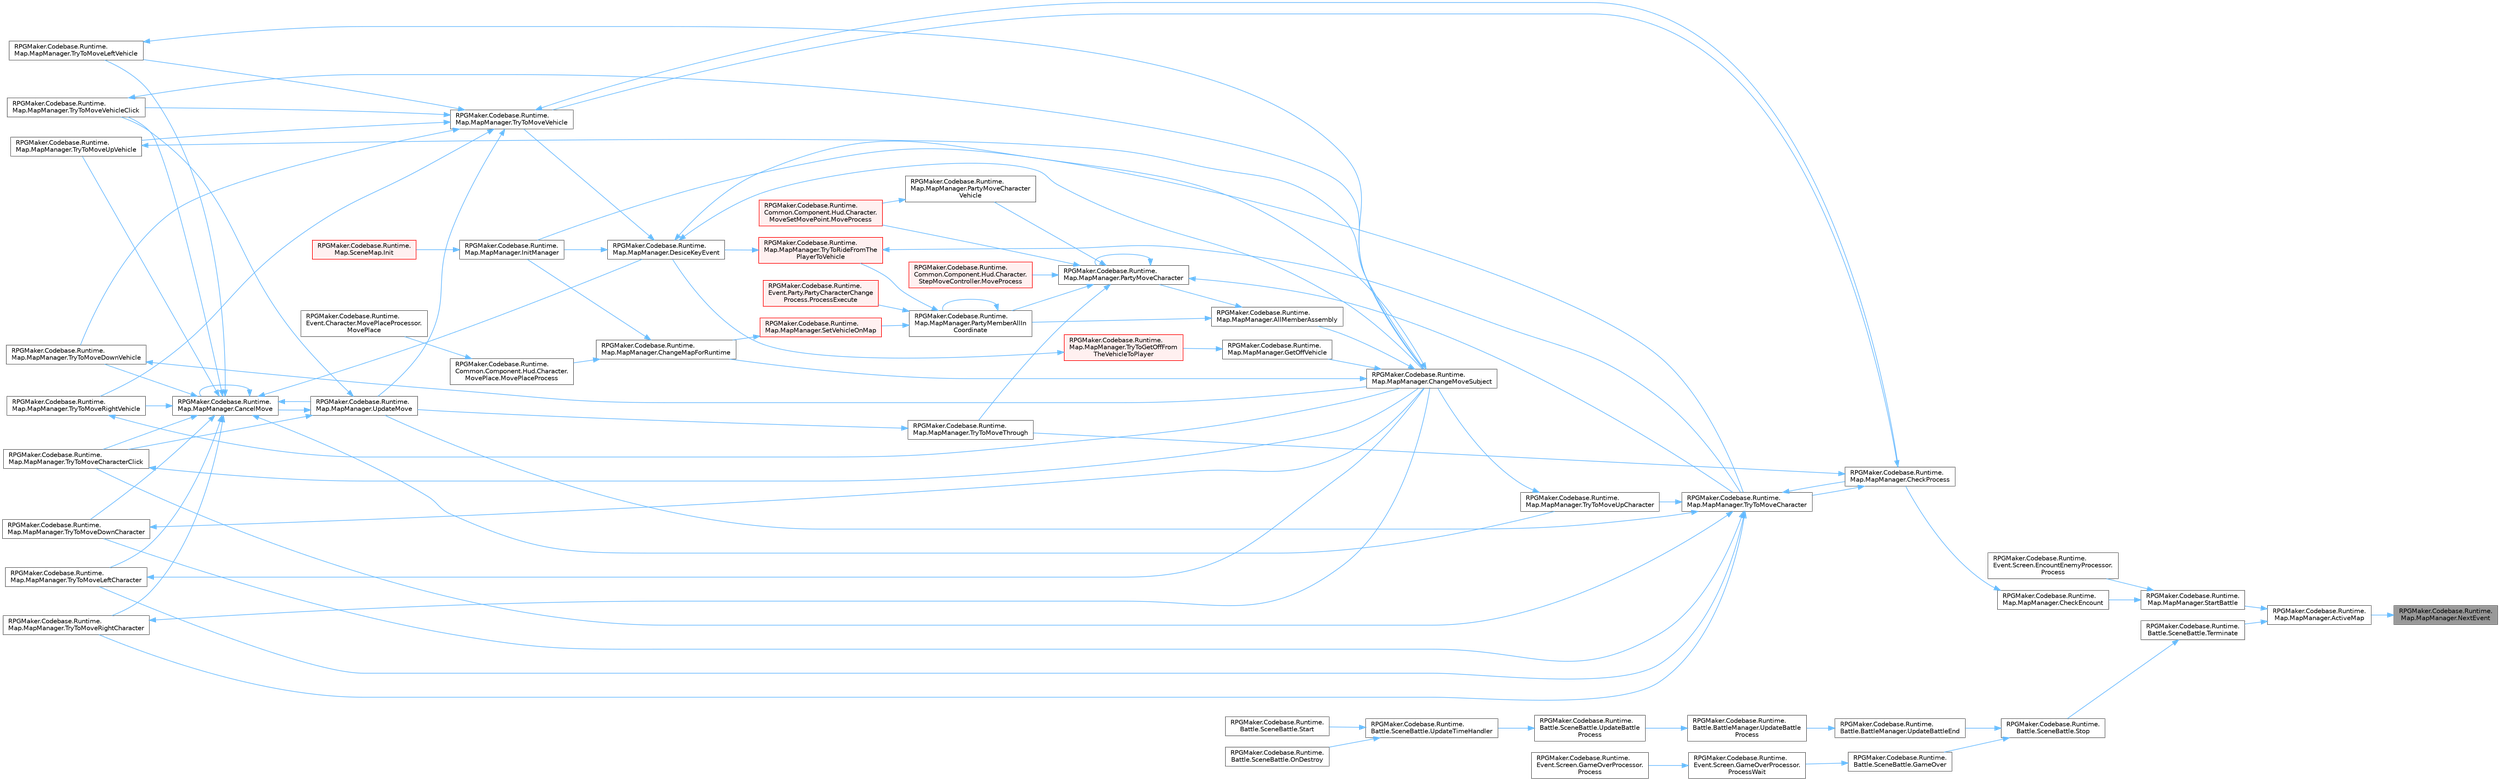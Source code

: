 digraph "RPGMaker.Codebase.Runtime.Map.MapManager.NextEvent"
{
 // LATEX_PDF_SIZE
  bgcolor="transparent";
  edge [fontname=Helvetica,fontsize=10,labelfontname=Helvetica,labelfontsize=10];
  node [fontname=Helvetica,fontsize=10,shape=box,height=0.2,width=0.4];
  rankdir="RL";
  Node1 [id="Node000001",label="RPGMaker.Codebase.Runtime.\lMap.MapManager.NextEvent",height=0.2,width=0.4,color="gray40", fillcolor="grey60", style="filled", fontcolor="black",tooltip=" "];
  Node1 -> Node2 [id="edge1_Node000001_Node000002",dir="back",color="steelblue1",style="solid",tooltip=" "];
  Node2 [id="Node000002",label="RPGMaker.Codebase.Runtime.\lMap.MapManager.ActiveMap",height=0.2,width=0.4,color="grey40", fillcolor="white", style="filled",URL="$d5/d0f/class_r_p_g_maker_1_1_codebase_1_1_runtime_1_1_map_1_1_map_manager.html#abba89095b41defaca884c77eb2b85fa7",tooltip=" "];
  Node2 -> Node3 [id="edge2_Node000002_Node000003",dir="back",color="steelblue1",style="solid",tooltip=" "];
  Node3 [id="Node000003",label="RPGMaker.Codebase.Runtime.\lMap.MapManager.StartBattle",height=0.2,width=0.4,color="grey40", fillcolor="white", style="filled",URL="$d5/d0f/class_r_p_g_maker_1_1_codebase_1_1_runtime_1_1_map_1_1_map_manager.html#a2abe6a815918a5f31af8e1031b4ce039",tooltip=" "];
  Node3 -> Node4 [id="edge3_Node000003_Node000004",dir="back",color="steelblue1",style="solid",tooltip=" "];
  Node4 [id="Node000004",label="RPGMaker.Codebase.Runtime.\lMap.MapManager.CheckEncount",height=0.2,width=0.4,color="grey40", fillcolor="white", style="filled",URL="$d5/d0f/class_r_p_g_maker_1_1_codebase_1_1_runtime_1_1_map_1_1_map_manager.html#ade4dde4a1fa8535ef5adbeb52c1b3a3d",tooltip=" "];
  Node4 -> Node5 [id="edge4_Node000004_Node000005",dir="back",color="steelblue1",style="solid",tooltip=" "];
  Node5 [id="Node000005",label="RPGMaker.Codebase.Runtime.\lMap.MapManager.CheckProcess",height=0.2,width=0.4,color="grey40", fillcolor="white", style="filled",URL="$d5/d0f/class_r_p_g_maker_1_1_codebase_1_1_runtime_1_1_map_1_1_map_manager.html#af61111401b6e289e7cd71c37c80bff5d",tooltip="移動後の各判定処理"];
  Node5 -> Node6 [id="edge5_Node000005_Node000006",dir="back",color="steelblue1",style="solid",tooltip=" "];
  Node6 [id="Node000006",label="RPGMaker.Codebase.Runtime.\lMap.MapManager.TryToMoveCharacter",height=0.2,width=0.4,color="grey40", fillcolor="white", style="filled",URL="$d5/d0f/class_r_p_g_maker_1_1_codebase_1_1_runtime_1_1_map_1_1_map_manager.html#a1c50ac1ba190459e6f190cdbfe263778",tooltip="キャラクターの移動を試行する （対象位置が進入不可の場合は向きだけ変える）"];
  Node6 -> Node5 [id="edge6_Node000006_Node000005",dir="back",color="steelblue1",style="solid",tooltip=" "];
  Node6 -> Node7 [id="edge7_Node000006_Node000007",dir="back",color="steelblue1",style="solid",tooltip=" "];
  Node7 [id="Node000007",label="RPGMaker.Codebase.Runtime.\lMap.MapManager.TryToMoveCharacterClick",height=0.2,width=0.4,color="grey40", fillcolor="white", style="filled",URL="$d5/d0f/class_r_p_g_maker_1_1_codebase_1_1_runtime_1_1_map_1_1_map_manager.html#a3a7ad6e6d848e31770443541b2113049",tooltip="キャラクターの移動を試行する （対象位置が進入不可の場合は向きだけ変える）"];
  Node7 -> Node8 [id="edge8_Node000007_Node000008",dir="back",color="steelblue1",style="solid",tooltip=" "];
  Node8 [id="Node000008",label="RPGMaker.Codebase.Runtime.\lMap.MapManager.ChangeMoveSubject",height=0.2,width=0.4,color="grey40", fillcolor="white", style="filled",URL="$d5/d0f/class_r_p_g_maker_1_1_codebase_1_1_runtime_1_1_map_1_1_map_manager.html#a5d00d2c525cee192d90fc53bbc0c8682",tooltip=" "];
  Node8 -> Node9 [id="edge9_Node000008_Node000009",dir="back",color="steelblue1",style="solid",tooltip=" "];
  Node9 [id="Node000009",label="RPGMaker.Codebase.Runtime.\lMap.MapManager.AllMemberAssembly",height=0.2,width=0.4,color="grey40", fillcolor="white", style="filled",URL="$d5/d0f/class_r_p_g_maker_1_1_codebase_1_1_runtime_1_1_map_1_1_map_manager.html#a8c6faf084ea80880467ab13a448e9bed",tooltip="全員集したにで操作切り替え"];
  Node9 -> Node10 [id="edge10_Node000009_Node000010",dir="back",color="steelblue1",style="solid",tooltip=" "];
  Node10 [id="Node000010",label="RPGMaker.Codebase.Runtime.\lMap.MapManager.PartyMemberAllIn\lCoordinate",height=0.2,width=0.4,color="grey40", fillcolor="white", style="filled",URL="$d5/d0f/class_r_p_g_maker_1_1_codebase_1_1_runtime_1_1_map_1_1_map_manager.html#adc8a96ff2875947b6e7a4a6aa6c7f1a1",tooltip=" "];
  Node10 -> Node10 [id="edge11_Node000010_Node000010",dir="back",color="steelblue1",style="solid",tooltip=" "];
  Node10 -> Node11 [id="edge12_Node000010_Node000011",dir="back",color="steelblue1",style="solid",tooltip=" "];
  Node11 [id="Node000011",label="RPGMaker.Codebase.Runtime.\lEvent.Party.PartyCharacterChange\lProcess.ProcessExecute",height=0.2,width=0.4,color="red", fillcolor="#FFF0F0", style="filled",URL="$dc/dee/class_r_p_g_maker_1_1_codebase_1_1_runtime_1_1_event_1_1_party_1_1_party_character_change_process.html#a36241cd62b9cb79bf4330645b34576e5",tooltip="😁 処理内容"];
  Node10 -> Node13 [id="edge13_Node000010_Node000013",dir="back",color="steelblue1",style="solid",tooltip=" "];
  Node13 [id="Node000013",label="RPGMaker.Codebase.Runtime.\lMap.MapManager.SetVehicleOnMap",height=0.2,width=0.4,color="red", fillcolor="#FFF0F0", style="filled",URL="$d5/d0f/class_r_p_g_maker_1_1_codebase_1_1_runtime_1_1_map_1_1_map_manager.html#a37e412a35b210f1313f567ba8ade8b96",tooltip=" "];
  Node13 -> Node14 [id="edge14_Node000013_Node000014",dir="back",color="steelblue1",style="solid",tooltip=" "];
  Node14 [id="Node000014",label="RPGMaker.Codebase.Runtime.\lMap.MapManager.ChangeMapForRuntime",height=0.2,width=0.4,color="grey40", fillcolor="white", style="filled",URL="$d5/d0f/class_r_p_g_maker_1_1_codebase_1_1_runtime_1_1_map_1_1_map_manager.html#a164b0a6efee413b3cff10ea519ab8029",tooltip="マップを表示する"];
  Node14 -> Node15 [id="edge15_Node000014_Node000015",dir="back",color="steelblue1",style="solid",tooltip=" "];
  Node15 [id="Node000015",label="RPGMaker.Codebase.Runtime.\lMap.MapManager.InitManager",height=0.2,width=0.4,color="grey40", fillcolor="white", style="filled",URL="$d5/d0f/class_r_p_g_maker_1_1_codebase_1_1_runtime_1_1_map_1_1_map_manager.html#ae14061e8d125d7fe532437b6ba183131",tooltip="マップ初期化"];
  Node15 -> Node16 [id="edge16_Node000015_Node000016",dir="back",color="steelblue1",style="solid",tooltip=" "];
  Node16 [id="Node000016",label="RPGMaker.Codebase.Runtime.\lMap.SceneMap.Init",height=0.2,width=0.4,color="red", fillcolor="#FFF0F0", style="filled",URL="$db/d02/class_r_p_g_maker_1_1_codebase_1_1_runtime_1_1_map_1_1_scene_map.html#a0f6d0adae41e09e94a55d3c0af0c87dc",tooltip=" "];
  Node14 -> Node18 [id="edge17_Node000014_Node000018",dir="back",color="steelblue1",style="solid",tooltip=" "];
  Node18 [id="Node000018",label="RPGMaker.Codebase.Runtime.\lCommon.Component.Hud.Character.\lMovePlace.MovePlaceProcess",height=0.2,width=0.4,color="grey40", fillcolor="white", style="filled",URL="$df/d12/class_r_p_g_maker_1_1_codebase_1_1_runtime_1_1_common_1_1_component_1_1_hud_1_1_character_1_1_move_place.html#a937507f8d3c881ce82d1d1eb38321bbf",tooltip="😁 場所処理移動"];
  Node18 -> Node19 [id="edge18_Node000018_Node000019",dir="back",color="steelblue1",style="solid",tooltip=" "];
  Node19 [id="Node000019",label="RPGMaker.Codebase.Runtime.\lEvent.Character.MovePlaceProcessor.\lMovePlace",height=0.2,width=0.4,color="grey40", fillcolor="white", style="filled",URL="$da/d06/class_r_p_g_maker_1_1_codebase_1_1_runtime_1_1_event_1_1_character_1_1_move_place_processor.html#acd1dee6b4f36de52d8a8b775d612e502",tooltip="😁"];
  Node10 -> Node22 [id="edge19_Node000010_Node000022",dir="back",color="steelblue1",style="solid",tooltip=" "];
  Node22 [id="Node000022",label="RPGMaker.Codebase.Runtime.\lMap.MapManager.TryToRideFromThe\lPlayerToVehicle",height=0.2,width=0.4,color="red", fillcolor="#FFF0F0", style="filled",URL="$d5/d0f/class_r_p_g_maker_1_1_codebase_1_1_runtime_1_1_map_1_1_map_manager.html#af833ea891460fe653ce5b7900b86e151",tooltip="乗り物に乗る"];
  Node22 -> Node23 [id="edge20_Node000022_Node000023",dir="back",color="steelblue1",style="solid",tooltip=" "];
  Node23 [id="Node000023",label="RPGMaker.Codebase.Runtime.\lMap.MapManager.DesiceKeyEvent",height=0.2,width=0.4,color="grey40", fillcolor="white", style="filled",URL="$d5/d0f/class_r_p_g_maker_1_1_codebase_1_1_runtime_1_1_map_1_1_map_manager.html#a2655da596d391627e8c2f71e6e490b62",tooltip="目の前にイベントがあり、その発動契機がTalkであればイベントを開始する"];
  Node23 -> Node8 [id="edge21_Node000023_Node000008",dir="back",color="steelblue1",style="solid",tooltip=" "];
  Node23 -> Node15 [id="edge22_Node000023_Node000015",dir="back",color="steelblue1",style="solid",tooltip=" "];
  Node23 -> Node6 [id="edge23_Node000023_Node000006",dir="back",color="steelblue1",style="solid",tooltip=" "];
  Node23 -> Node24 [id="edge24_Node000023_Node000024",dir="back",color="steelblue1",style="solid",tooltip=" "];
  Node24 [id="Node000024",label="RPGMaker.Codebase.Runtime.\lMap.MapManager.TryToMoveVehicle",height=0.2,width=0.4,color="grey40", fillcolor="white", style="filled",URL="$d5/d0f/class_r_p_g_maker_1_1_codebase_1_1_runtime_1_1_map_1_1_map_manager.html#af0e1fa61778d47dccbe907bcb8ebeb4c",tooltip="乗り物の移動を試行する （対象位置が進入不可の場合は向きだけ変える）"];
  Node24 -> Node5 [id="edge25_Node000024_Node000005",dir="back",color="steelblue1",style="solid",tooltip=" "];
  Node24 -> Node25 [id="edge26_Node000024_Node000025",dir="back",color="steelblue1",style="solid",tooltip=" "];
  Node25 [id="Node000025",label="RPGMaker.Codebase.Runtime.\lMap.MapManager.TryToMoveDownVehicle",height=0.2,width=0.4,color="grey40", fillcolor="white", style="filled",URL="$d5/d0f/class_r_p_g_maker_1_1_codebase_1_1_runtime_1_1_map_1_1_map_manager.html#a476c0a4fd7efbcd64fb342d4988ba6f7",tooltip=" "];
  Node25 -> Node8 [id="edge27_Node000025_Node000008",dir="back",color="steelblue1",style="solid",tooltip=" "];
  Node24 -> Node26 [id="edge28_Node000024_Node000026",dir="back",color="steelblue1",style="solid",tooltip=" "];
  Node26 [id="Node000026",label="RPGMaker.Codebase.Runtime.\lMap.MapManager.TryToMoveLeftVehicle",height=0.2,width=0.4,color="grey40", fillcolor="white", style="filled",URL="$d5/d0f/class_r_p_g_maker_1_1_codebase_1_1_runtime_1_1_map_1_1_map_manager.html#a8efa0bcf03ce7e5b2b1746ccc3ee13c0",tooltip="Actionへの代入時に内容が確認しやすいように、各向き分メソッドを用意。"];
  Node26 -> Node8 [id="edge29_Node000026_Node000008",dir="back",color="steelblue1",style="solid",tooltip=" "];
  Node24 -> Node27 [id="edge30_Node000024_Node000027",dir="back",color="steelblue1",style="solid",tooltip=" "];
  Node27 [id="Node000027",label="RPGMaker.Codebase.Runtime.\lMap.MapManager.TryToMoveRightVehicle",height=0.2,width=0.4,color="grey40", fillcolor="white", style="filled",URL="$d5/d0f/class_r_p_g_maker_1_1_codebase_1_1_runtime_1_1_map_1_1_map_manager.html#a3ec5763f85b5b41539237530c5806901",tooltip=" "];
  Node27 -> Node8 [id="edge31_Node000027_Node000008",dir="back",color="steelblue1",style="solid",tooltip=" "];
  Node24 -> Node28 [id="edge32_Node000024_Node000028",dir="back",color="steelblue1",style="solid",tooltip=" "];
  Node28 [id="Node000028",label="RPGMaker.Codebase.Runtime.\lMap.MapManager.TryToMoveUpVehicle",height=0.2,width=0.4,color="grey40", fillcolor="white", style="filled",URL="$d5/d0f/class_r_p_g_maker_1_1_codebase_1_1_runtime_1_1_map_1_1_map_manager.html#ac56d14e743bf2942bb37db5c5954063e",tooltip=" "];
  Node28 -> Node8 [id="edge33_Node000028_Node000008",dir="back",color="steelblue1",style="solid",tooltip=" "];
  Node24 -> Node29 [id="edge34_Node000024_Node000029",dir="back",color="steelblue1",style="solid",tooltip=" "];
  Node29 [id="Node000029",label="RPGMaker.Codebase.Runtime.\lMap.MapManager.TryToMoveVehicleClick",height=0.2,width=0.4,color="grey40", fillcolor="white", style="filled",URL="$d5/d0f/class_r_p_g_maker_1_1_codebase_1_1_runtime_1_1_map_1_1_map_manager.html#a6ee6f9efcc536de03d0f38f5d3de8e9e",tooltip="キャラクターの移動を試行する （対象位置が進入不可の場合は向きだけ変える）"];
  Node29 -> Node8 [id="edge35_Node000029_Node000008",dir="back",color="steelblue1",style="solid",tooltip=" "];
  Node24 -> Node30 [id="edge36_Node000024_Node000030",dir="back",color="steelblue1",style="solid",tooltip=" "];
  Node30 [id="Node000030",label="RPGMaker.Codebase.Runtime.\lMap.MapManager.UpdateMove",height=0.2,width=0.4,color="grey40", fillcolor="white", style="filled",URL="$d5/d0f/class_r_p_g_maker_1_1_codebase_1_1_runtime_1_1_map_1_1_map_manager.html#a8d383409968f24c28e9393d632d207c2",tooltip=" "];
  Node30 -> Node31 [id="edge37_Node000030_Node000031",dir="back",color="steelblue1",style="solid",tooltip=" "];
  Node31 [id="Node000031",label="RPGMaker.Codebase.Runtime.\lMap.MapManager.CancelMove",height=0.2,width=0.4,color="grey40", fillcolor="white", style="filled",URL="$d5/d0f/class_r_p_g_maker_1_1_codebase_1_1_runtime_1_1_map_1_1_map_manager.html#aec356ba03028b9e11ece2ceb38d7f3cf",tooltip=" "];
  Node31 -> Node31 [id="edge38_Node000031_Node000031",dir="back",color="steelblue1",style="solid",tooltip=" "];
  Node31 -> Node23 [id="edge39_Node000031_Node000023",dir="back",color="steelblue1",style="solid",tooltip=" "];
  Node31 -> Node7 [id="edge40_Node000031_Node000007",dir="back",color="steelblue1",style="solid",tooltip=" "];
  Node31 -> Node32 [id="edge41_Node000031_Node000032",dir="back",color="steelblue1",style="solid",tooltip=" "];
  Node32 [id="Node000032",label="RPGMaker.Codebase.Runtime.\lMap.MapManager.TryToMoveDownCharacter",height=0.2,width=0.4,color="grey40", fillcolor="white", style="filled",URL="$d5/d0f/class_r_p_g_maker_1_1_codebase_1_1_runtime_1_1_map_1_1_map_manager.html#ab602fb3908c965ecbdfa140fa64e3de4",tooltip=" "];
  Node32 -> Node8 [id="edge42_Node000032_Node000008",dir="back",color="steelblue1",style="solid",tooltip=" "];
  Node31 -> Node25 [id="edge43_Node000031_Node000025",dir="back",color="steelblue1",style="solid",tooltip=" "];
  Node31 -> Node33 [id="edge44_Node000031_Node000033",dir="back",color="steelblue1",style="solid",tooltip=" "];
  Node33 [id="Node000033",label="RPGMaker.Codebase.Runtime.\lMap.MapManager.TryToMoveLeftCharacter",height=0.2,width=0.4,color="grey40", fillcolor="white", style="filled",URL="$d5/d0f/class_r_p_g_maker_1_1_codebase_1_1_runtime_1_1_map_1_1_map_manager.html#a1d7da40eb2e0a29eda0e228f434a77ec",tooltip="Actionへの代入時に内容が確認しやすいように、各向き分メソッドを用意。"];
  Node33 -> Node8 [id="edge45_Node000033_Node000008",dir="back",color="steelblue1",style="solid",tooltip=" "];
  Node31 -> Node26 [id="edge46_Node000031_Node000026",dir="back",color="steelblue1",style="solid",tooltip=" "];
  Node31 -> Node34 [id="edge47_Node000031_Node000034",dir="back",color="steelblue1",style="solid",tooltip=" "];
  Node34 [id="Node000034",label="RPGMaker.Codebase.Runtime.\lMap.MapManager.TryToMoveRightCharacter",height=0.2,width=0.4,color="grey40", fillcolor="white", style="filled",URL="$d5/d0f/class_r_p_g_maker_1_1_codebase_1_1_runtime_1_1_map_1_1_map_manager.html#a4de669f540fb731c58fe2aaf3218c235",tooltip=" "];
  Node34 -> Node8 [id="edge48_Node000034_Node000008",dir="back",color="steelblue1",style="solid",tooltip=" "];
  Node31 -> Node27 [id="edge49_Node000031_Node000027",dir="back",color="steelblue1",style="solid",tooltip=" "];
  Node31 -> Node35 [id="edge50_Node000031_Node000035",dir="back",color="steelblue1",style="solid",tooltip=" "];
  Node35 [id="Node000035",label="RPGMaker.Codebase.Runtime.\lMap.MapManager.TryToMoveUpCharacter",height=0.2,width=0.4,color="grey40", fillcolor="white", style="filled",URL="$d5/d0f/class_r_p_g_maker_1_1_codebase_1_1_runtime_1_1_map_1_1_map_manager.html#ac3d79e5a98a34a7f08f34402600f7a57",tooltip=" "];
  Node35 -> Node8 [id="edge51_Node000035_Node000008",dir="back",color="steelblue1",style="solid",tooltip=" "];
  Node31 -> Node28 [id="edge52_Node000031_Node000028",dir="back",color="steelblue1",style="solid",tooltip=" "];
  Node31 -> Node29 [id="edge53_Node000031_Node000029",dir="back",color="steelblue1",style="solid",tooltip=" "];
  Node31 -> Node30 [id="edge54_Node000031_Node000030",dir="back",color="steelblue1",style="solid",tooltip=" "];
  Node30 -> Node7 [id="edge55_Node000030_Node000007",dir="back",color="steelblue1",style="solid",tooltip=" "];
  Node30 -> Node29 [id="edge56_Node000030_Node000029",dir="back",color="steelblue1",style="solid",tooltip=" "];
  Node22 -> Node6 [id="edge57_Node000022_Node000006",dir="back",color="steelblue1",style="solid",tooltip=" "];
  Node9 -> Node38 [id="edge58_Node000009_Node000038",dir="back",color="steelblue1",style="solid",tooltip=" "];
  Node38 [id="Node000038",label="RPGMaker.Codebase.Runtime.\lMap.MapManager.PartyMoveCharacter",height=0.2,width=0.4,color="grey40", fillcolor="white", style="filled",URL="$d5/d0f/class_r_p_g_maker_1_1_codebase_1_1_runtime_1_1_map_1_1_map_manager.html#a62362677c5fd951f473d6f35cbd01721",tooltip="パーティメンバーの移動"];
  Node38 -> Node39 [id="edge59_Node000038_Node000039",dir="back",color="steelblue1",style="solid",tooltip=" "];
  Node39 [id="Node000039",label="RPGMaker.Codebase.Runtime.\lCommon.Component.Hud.Character.\lMoveSetMovePoint.MoveProcess",height=0.2,width=0.4,color="red", fillcolor="#FFF0F0", style="filled",URL="$d9/dcc/class_r_p_g_maker_1_1_codebase_1_1_runtime_1_1_common_1_1_component_1_1_hud_1_1_character_1_1_move_set_move_point.html#a185f808a65cadb15dd740c3e90ee7304",tooltip="😁 処理移動"];
  Node38 -> Node62 [id="edge60_Node000038_Node000062",dir="back",color="steelblue1",style="solid",tooltip=" "];
  Node62 [id="Node000062",label="RPGMaker.Codebase.Runtime.\lCommon.Component.Hud.Character.\lStepMoveController.MoveProcess",height=0.2,width=0.4,color="red", fillcolor="#FFF0F0", style="filled",URL="$d0/d39/class_r_p_g_maker_1_1_codebase_1_1_runtime_1_1_common_1_1_component_1_1_hud_1_1_character_1_1_step_move_controller.html#afab55bda8585197faa55733ee8d181b6",tooltip="😁 処理移動"];
  Node38 -> Node10 [id="edge61_Node000038_Node000010",dir="back",color="steelblue1",style="solid",tooltip=" "];
  Node38 -> Node38 [id="edge62_Node000038_Node000038",dir="back",color="steelblue1",style="solid",tooltip=" "];
  Node38 -> Node66 [id="edge63_Node000038_Node000066",dir="back",color="steelblue1",style="solid",tooltip=" "];
  Node66 [id="Node000066",label="RPGMaker.Codebase.Runtime.\lMap.MapManager.PartyMoveCharacter\lVehicle",height=0.2,width=0.4,color="grey40", fillcolor="white", style="filled",URL="$d5/d0f/class_r_p_g_maker_1_1_codebase_1_1_runtime_1_1_map_1_1_map_manager.html#a9b5fcf45d85c8e52d14a0c5cef1a88a3",tooltip="パーティメンバーの移動 乗り物搭乗時"];
  Node66 -> Node39 [id="edge64_Node000066_Node000039",dir="back",color="steelblue1",style="solid",tooltip=" "];
  Node38 -> Node6 [id="edge65_Node000038_Node000006",dir="back",color="steelblue1",style="solid",tooltip=" "];
  Node38 -> Node48 [id="edge66_Node000038_Node000048",dir="back",color="steelblue1",style="solid",tooltip=" "];
  Node48 [id="Node000048",label="RPGMaker.Codebase.Runtime.\lMap.MapManager.TryToMoveThrough",height=0.2,width=0.4,color="grey40", fillcolor="white", style="filled",URL="$d5/d0f/class_r_p_g_maker_1_1_codebase_1_1_runtime_1_1_map_1_1_map_manager.html#a568c166cd57f15308dc10ba60706bd26",tooltip=" "];
  Node48 -> Node30 [id="edge67_Node000048_Node000030",dir="back",color="steelblue1",style="solid",tooltip=" "];
  Node8 -> Node14 [id="edge68_Node000008_Node000014",dir="back",color="steelblue1",style="solid",tooltip=" "];
  Node8 -> Node67 [id="edge69_Node000008_Node000067",dir="back",color="steelblue1",style="solid",tooltip=" "];
  Node67 [id="Node000067",label="RPGMaker.Codebase.Runtime.\lMap.MapManager.GetOffVehicle",height=0.2,width=0.4,color="grey40", fillcolor="white", style="filled",URL="$d5/d0f/class_r_p_g_maker_1_1_codebase_1_1_runtime_1_1_map_1_1_map_manager.html#ac3e43dc471cabb3ae7994aa34310b0e5",tooltip="乗り物降りるメソッド 降りれる方向が入ってくる"];
  Node67 -> Node68 [id="edge70_Node000067_Node000068",dir="back",color="steelblue1",style="solid",tooltip=" "];
  Node68 [id="Node000068",label="RPGMaker.Codebase.Runtime.\lMap.MapManager.TryToGetOffFrom\lTheVehicleToPlayer",height=0.2,width=0.4,color="red", fillcolor="#FFF0F0", style="filled",URL="$d5/d0f/class_r_p_g_maker_1_1_codebase_1_1_runtime_1_1_map_1_1_map_manager.html#a3232c5cf05cce0b13dd68035f5ba8604",tooltip="乗り物から降りる"];
  Node68 -> Node23 [id="edge71_Node000068_Node000023",dir="back",color="steelblue1",style="solid",tooltip=" "];
  Node8 -> Node15 [id="edge72_Node000008_Node000015",dir="back",color="steelblue1",style="solid",tooltip=" "];
  Node6 -> Node32 [id="edge73_Node000006_Node000032",dir="back",color="steelblue1",style="solid",tooltip=" "];
  Node6 -> Node33 [id="edge74_Node000006_Node000033",dir="back",color="steelblue1",style="solid",tooltip=" "];
  Node6 -> Node34 [id="edge75_Node000006_Node000034",dir="back",color="steelblue1",style="solid",tooltip=" "];
  Node6 -> Node35 [id="edge76_Node000006_Node000035",dir="back",color="steelblue1",style="solid",tooltip=" "];
  Node6 -> Node30 [id="edge77_Node000006_Node000030",dir="back",color="steelblue1",style="solid",tooltip=" "];
  Node5 -> Node48 [id="edge78_Node000005_Node000048",dir="back",color="steelblue1",style="solid",tooltip=" "];
  Node5 -> Node24 [id="edge79_Node000005_Node000024",dir="back",color="steelblue1",style="solid",tooltip=" "];
  Node3 -> Node69 [id="edge80_Node000003_Node000069",dir="back",color="steelblue1",style="solid",tooltip=" "];
  Node69 [id="Node000069",label="RPGMaker.Codebase.Runtime.\lEvent.Screen.EncountEnemyProcessor.\lProcess",height=0.2,width=0.4,color="grey40", fillcolor="white", style="filled",URL="$da/d81/class_r_p_g_maker_1_1_codebase_1_1_runtime_1_1_event_1_1_screen_1_1_encount_enemy_processor.html#a4fe526998868f3f73d7758da52cbc7d6",tooltip="😁 処理"];
  Node2 -> Node70 [id="edge81_Node000002_Node000070",dir="back",color="steelblue1",style="solid",tooltip=" "];
  Node70 [id="Node000070",label="RPGMaker.Codebase.Runtime.\lBattle.SceneBattle.Terminate",height=0.2,width=0.4,color="grey40", fillcolor="white", style="filled",URL="$dd/d83/class_r_p_g_maker_1_1_codebase_1_1_runtime_1_1_battle_1_1_scene_battle.html#a8dd7cb22d96207c1d7df687eedcc1f1c",tooltip="😁 遷移前のシーン中断"];
  Node70 -> Node71 [id="edge82_Node000070_Node000071",dir="back",color="steelblue1",style="solid",tooltip=" "];
  Node71 [id="Node000071",label="RPGMaker.Codebase.Runtime.\lBattle.SceneBattle.Stop",height=0.2,width=0.4,color="grey40", fillcolor="white", style="filled",URL="$dd/d83/class_r_p_g_maker_1_1_codebase_1_1_runtime_1_1_battle_1_1_scene_battle.html#ad7094243c2ebe20568e4340f09882bae",tooltip="😁 シーンの停止"];
  Node71 -> Node72 [id="edge83_Node000071_Node000072",dir="back",color="steelblue1",style="solid",tooltip=" "];
  Node72 [id="Node000072",label="RPGMaker.Codebase.Runtime.\lBattle.SceneBattle.GameOver",height=0.2,width=0.4,color="grey40", fillcolor="white", style="filled",URL="$dd/d83/class_r_p_g_maker_1_1_codebase_1_1_runtime_1_1_battle_1_1_scene_battle.html#a1434c68b34b96c9c3aeedbf7a05de51d",tooltip="😁 GAMEOVER処理 イベントから実行する"];
  Node72 -> Node73 [id="edge84_Node000072_Node000073",dir="back",color="steelblue1",style="solid",tooltip=" "];
  Node73 [id="Node000073",label="RPGMaker.Codebase.Runtime.\lEvent.Screen.GameOverProcessor.\lProcessWait",height=0.2,width=0.4,color="grey40", fillcolor="white", style="filled",URL="$da/d48/class_r_p_g_maker_1_1_codebase_1_1_runtime_1_1_event_1_1_screen_1_1_game_over_processor.html#a936fc57bf42c48612e787e569ccf9b3c",tooltip="😁 ゲームオーバーのための処理"];
  Node73 -> Node74 [id="edge85_Node000073_Node000074",dir="back",color="steelblue1",style="solid",tooltip=" "];
  Node74 [id="Node000074",label="RPGMaker.Codebase.Runtime.\lEvent.Screen.GameOverProcessor.\lProcess",height=0.2,width=0.4,color="grey40", fillcolor="white", style="filled",URL="$da/d48/class_r_p_g_maker_1_1_codebase_1_1_runtime_1_1_event_1_1_screen_1_1_game_over_processor.html#a8bdcf1390df1e7e2fc6f52900e84e235",tooltip="😁 処理"];
  Node71 -> Node75 [id="edge86_Node000071_Node000075",dir="back",color="steelblue1",style="solid",tooltip=" "];
  Node75 [id="Node000075",label="RPGMaker.Codebase.Runtime.\lBattle.BattleManager.UpdateBattleEnd",height=0.2,width=0.4,color="grey40", fillcolor="white", style="filled",URL="$d3/d0c/class_r_p_g_maker_1_1_codebase_1_1_runtime_1_1_battle_1_1_battle_manager.html#a50b8a09dc9b8ad097b5d4485d6d56217",tooltip="😁 戦闘終了のアップデート"];
  Node75 -> Node76 [id="edge87_Node000075_Node000076",dir="back",color="steelblue1",style="solid",tooltip=" "];
  Node76 [id="Node000076",label="RPGMaker.Codebase.Runtime.\lBattle.BattleManager.UpdateBattle\lProcess",height=0.2,width=0.4,color="grey40", fillcolor="white", style="filled",URL="$d3/d0c/class_r_p_g_maker_1_1_codebase_1_1_runtime_1_1_battle_1_1_battle_manager.html#ab1b1a217800bdf216e587050b9916a08",tooltip="😁 Update処理"];
  Node76 -> Node77 [id="edge88_Node000076_Node000077",dir="back",color="steelblue1",style="solid",tooltip=" "];
  Node77 [id="Node000077",label="RPGMaker.Codebase.Runtime.\lBattle.SceneBattle.UpdateBattle\lProcess",height=0.2,width=0.4,color="grey40", fillcolor="white", style="filled",URL="$dd/d83/class_r_p_g_maker_1_1_codebase_1_1_runtime_1_1_battle_1_1_scene_battle.html#a1f31a5ebcfb8ed4ad9bb74914a71a113",tooltip="😁 戦闘段階のアップデート"];
  Node77 -> Node78 [id="edge89_Node000077_Node000078",dir="back",color="steelblue1",style="solid",tooltip=" "];
  Node78 [id="Node000078",label="RPGMaker.Codebase.Runtime.\lBattle.SceneBattle.UpdateTimeHandler",height=0.2,width=0.4,color="grey40", fillcolor="white", style="filled",URL="$dd/d83/class_r_p_g_maker_1_1_codebase_1_1_runtime_1_1_battle_1_1_scene_battle.html#ae66aece195b0814c37fae654108f21ba",tooltip="😁 Update処理"];
  Node78 -> Node79 [id="edge90_Node000078_Node000079",dir="back",color="steelblue1",style="solid",tooltip=" "];
  Node79 [id="Node000079",label="RPGMaker.Codebase.Runtime.\lBattle.SceneBattle.OnDestroy",height=0.2,width=0.4,color="grey40", fillcolor="white", style="filled",URL="$dd/d83/class_r_p_g_maker_1_1_codebase_1_1_runtime_1_1_battle_1_1_scene_battle.html#a9231e45c15cb86d90ea7850734f317e8",tooltip="😁 破棄処理"];
  Node78 -> Node80 [id="edge91_Node000078_Node000080",dir="back",color="steelblue1",style="solid",tooltip=" "];
  Node80 [id="Node000080",label="RPGMaker.Codebase.Runtime.\lBattle.SceneBattle.Start",height=0.2,width=0.4,color="grey40", fillcolor="white", style="filled",URL="$dd/d83/class_r_p_g_maker_1_1_codebase_1_1_runtime_1_1_battle_1_1_scene_battle.html#a52668ac9e236a1452c2290bae1331f7d",tooltip="😁 シーンの開始"];
}
